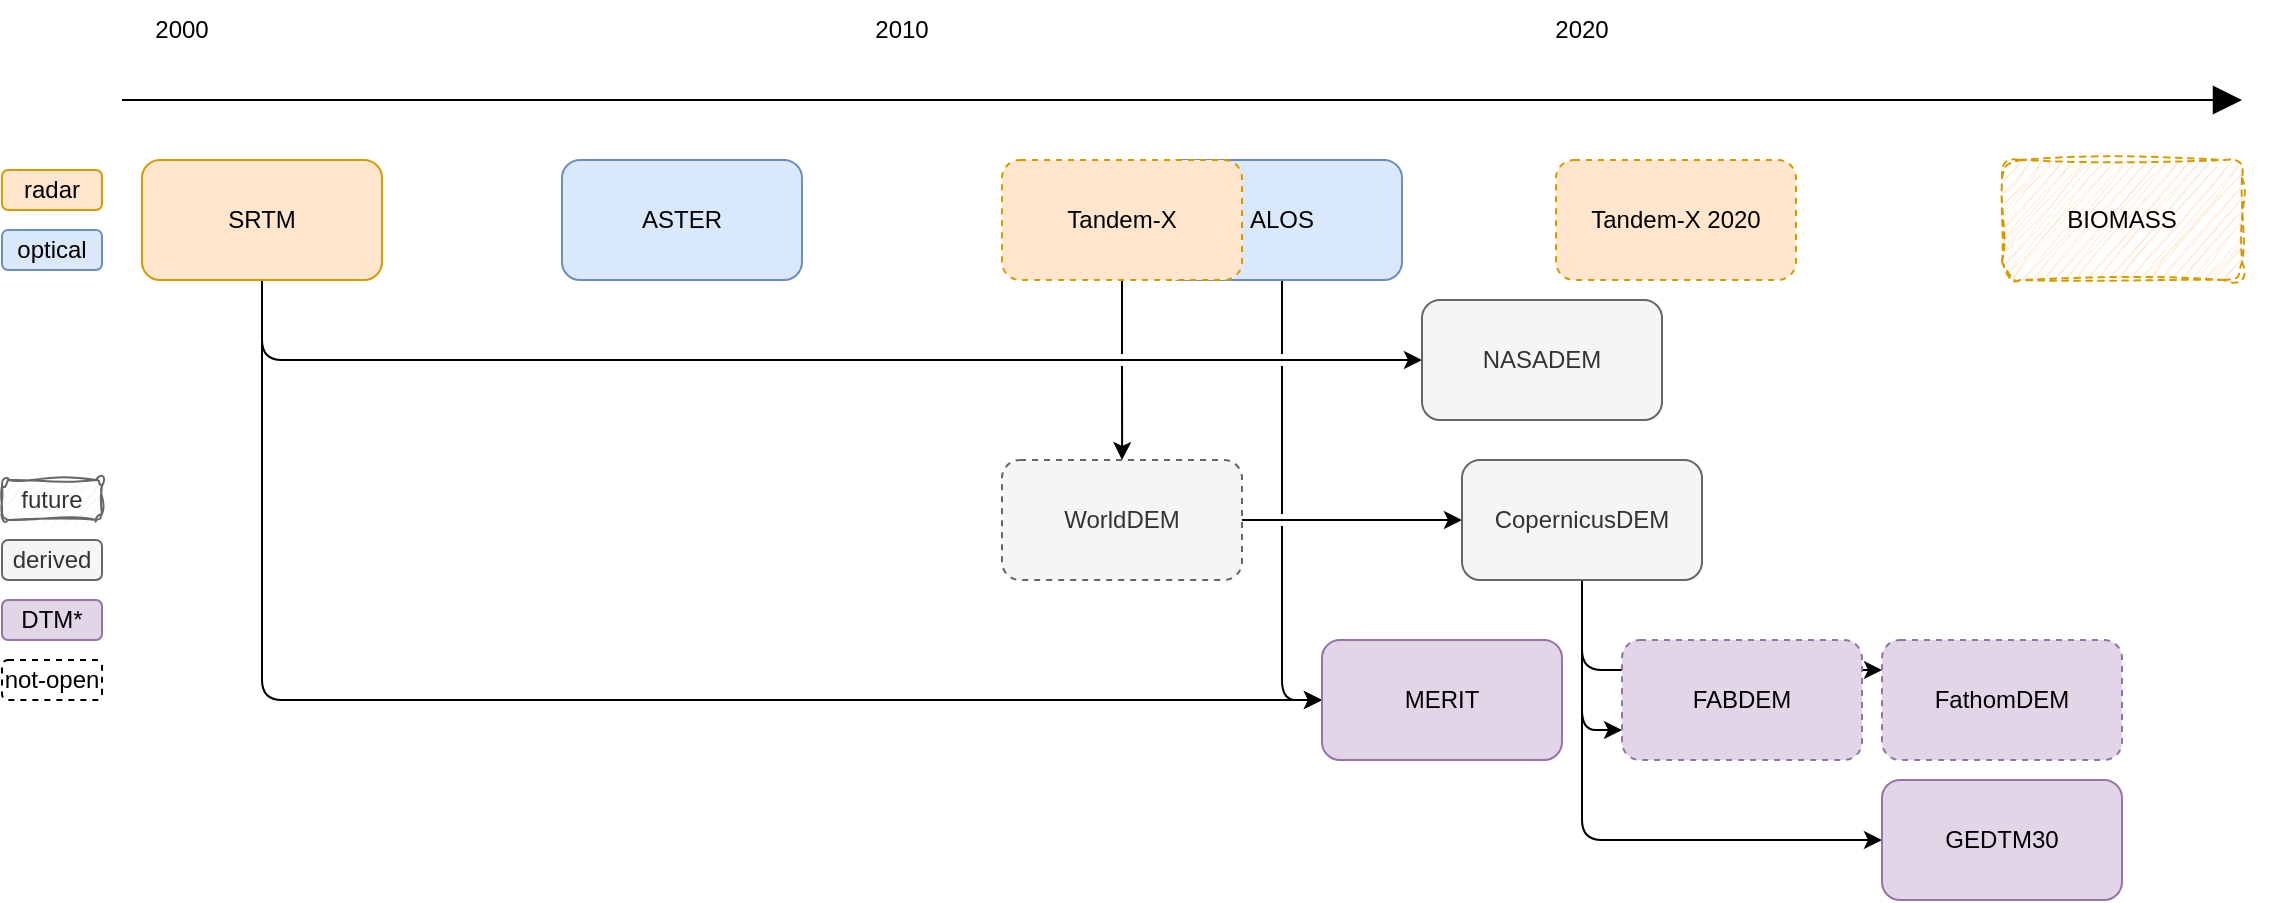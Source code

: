 <mxfile version="20.8.16" type="device"><diagram id="4yO2oWHdk7NpLijzaiH9" name="Page-1"><mxGraphModel dx="1307" dy="924" grid="1" gridSize="10" guides="1" tooltips="1" connect="1" arrows="1" fold="1" page="1" pageScale="1" pageWidth="1169" pageHeight="827" math="0" shadow="0"><root><mxCell id="0"/><mxCell id="1" parent="0"/><mxCell id="mqyQ4EtT4nm6PTfTWeVT-2" style="edgeStyle=orthogonalEdgeStyle;rounded=1;jumpStyle=gap;orthogonalLoop=1;jettySize=auto;html=1;entryX=0;entryY=0.5;entryDx=0;entryDy=0;exitX=1;exitY=0.5;exitDx=0;exitDy=0;" parent="1" source="Z9j7DHpX1piMct-lKvcV-8" target="Z9j7DHpX1piMct-lKvcV-5" edge="1"><mxGeometry relative="1" as="geometry"><mxPoint x="650" y="520" as="sourcePoint"/></mxGeometry></mxCell><mxCell id="Z9j7DHpX1piMct-lKvcV-15" style="edgeStyle=orthogonalEdgeStyle;orthogonalLoop=1;jettySize=auto;html=1;exitX=0.5;exitY=1;exitDx=0;exitDy=0;entryX=0;entryY=0.5;entryDx=0;entryDy=0;rounded=1;jumpStyle=gap;" parent="1" source="Z9j7DHpX1piMct-lKvcV-1" target="Z9j7DHpX1piMct-lKvcV-4" edge="1"><mxGeometry relative="1" as="geometry"/></mxCell><mxCell id="mqyQ4EtT4nm6PTfTWeVT-3" style="edgeStyle=orthogonalEdgeStyle;rounded=1;jumpStyle=gap;orthogonalLoop=1;jettySize=auto;html=1;exitX=0.5;exitY=1;exitDx=0;exitDy=0;entryX=0;entryY=0.5;entryDx=0;entryDy=0;" parent="1" source="Z9j7DHpX1piMct-lKvcV-3" target="Z9j7DHpX1piMct-lKvcV-7" edge="1"><mxGeometry relative="1" as="geometry"/></mxCell><mxCell id="Z9j7DHpX1piMct-lKvcV-16" style="edgeStyle=orthogonalEdgeStyle;orthogonalLoop=1;jettySize=auto;html=1;exitX=0.5;exitY=1;exitDx=0;exitDy=0;entryX=0;entryY=0.5;entryDx=0;entryDy=0;rounded=1;jumpStyle=gap;" parent="1" source="Z9j7DHpX1piMct-lKvcV-1" target="Z9j7DHpX1piMct-lKvcV-7" edge="1"><mxGeometry relative="1" as="geometry"/></mxCell><mxCell id="Z9j7DHpX1piMct-lKvcV-1" value="SRTM" style="rounded=1;whiteSpace=wrap;html=1;fillColor=#ffe6cc;strokeColor=#d79b00;" parent="1" vertex="1"><mxGeometry x="90" y="330" width="120" height="60" as="geometry"/></mxCell><mxCell id="Z9j7DHpX1piMct-lKvcV-2" value="ASTER" style="rounded=1;whiteSpace=wrap;html=1;fillColor=#dae8fc;strokeColor=#6c8ebf;" parent="1" vertex="1"><mxGeometry x="300" y="330" width="120" height="60" as="geometry"/></mxCell><mxCell id="Z9j7DHpX1piMct-lKvcV-3" value="ALOS" style="rounded=1;whiteSpace=wrap;html=1;fillColor=#dae8fc;strokeColor=#6c8ebf;" parent="1" vertex="1"><mxGeometry x="600" y="330" width="120" height="60" as="geometry"/></mxCell><mxCell id="Z9j7DHpX1piMct-lKvcV-4" value="NASADEM" style="rounded=1;whiteSpace=wrap;html=1;fillColor=#f5f5f5;fontColor=#333333;strokeColor=#666666;" parent="1" vertex="1"><mxGeometry x="730" y="400" width="120" height="60" as="geometry"/></mxCell><mxCell id="Z9j7DHpX1piMct-lKvcV-21" style="edgeStyle=orthogonalEdgeStyle;orthogonalLoop=1;jettySize=auto;html=1;exitX=0.5;exitY=1;exitDx=0;exitDy=0;entryX=0;entryY=0.75;entryDx=0;entryDy=0;rounded=1;jumpStyle=gap;" parent="1" source="Z9j7DHpX1piMct-lKvcV-5" target="Z9j7DHpX1piMct-lKvcV-6" edge="1"><mxGeometry relative="1" as="geometry"/></mxCell><mxCell id="tiUv26cAEXRPucj-SKjw-4" style="rounded=1;orthogonalLoop=1;jettySize=auto;html=1;exitX=0.5;exitY=1;exitDx=0;exitDy=0;entryX=0;entryY=0.5;entryDx=0;entryDy=0;edgeStyle=orthogonalEdgeStyle;jumpStyle=gap;" edge="1" parent="1" source="Z9j7DHpX1piMct-lKvcV-5" target="tiUv26cAEXRPucj-SKjw-2"><mxGeometry relative="1" as="geometry"/></mxCell><mxCell id="tiUv26cAEXRPucj-SKjw-5" style="edgeStyle=orthogonalEdgeStyle;sketch=0;orthogonalLoop=1;jettySize=auto;html=1;exitX=0.5;exitY=1;exitDx=0;exitDy=0;entryX=0;entryY=0.25;entryDx=0;entryDy=0;rounded=1;jumpStyle=gap;" edge="1" parent="1" source="Z9j7DHpX1piMct-lKvcV-5" target="tiUv26cAEXRPucj-SKjw-1"><mxGeometry relative="1" as="geometry"/></mxCell><mxCell id="Z9j7DHpX1piMct-lKvcV-5" value="CopernicusDEM" style="rounded=1;whiteSpace=wrap;html=1;fillColor=#f5f5f5;fontColor=#333333;strokeColor=#666666;glass=0;sketch=0;shadow=0;" parent="1" vertex="1"><mxGeometry x="750" y="480" width="120" height="60" as="geometry"/></mxCell><mxCell id="Z9j7DHpX1piMct-lKvcV-6" value="FABDEM" style="rounded=1;whiteSpace=wrap;html=1;fillColor=#e1d5e7;strokeColor=#9673a6;dashed=1;" parent="1" vertex="1"><mxGeometry x="830" y="570" width="120" height="60" as="geometry"/></mxCell><mxCell id="Z9j7DHpX1piMct-lKvcV-7" value="MERIT" style="rounded=1;whiteSpace=wrap;html=1;fillColor=#e1d5e7;strokeColor=#9673a6;" parent="1" vertex="1"><mxGeometry x="680" y="570" width="120" height="60" as="geometry"/></mxCell><mxCell id="Z9j7DHpX1piMct-lKvcV-8" value="WorldDEM" style="rounded=1;whiteSpace=wrap;html=1;fillColor=#f5f5f5;fontColor=#333333;strokeColor=#666666;dashed=1;" parent="1" vertex="1"><mxGeometry x="520" y="480" width="120" height="60" as="geometry"/></mxCell><mxCell id="Z9j7DHpX1piMct-lKvcV-19" style="edgeStyle=orthogonalEdgeStyle;orthogonalLoop=1;jettySize=auto;html=1;entryX=0.5;entryY=0;entryDx=0;entryDy=0;rounded=1;jumpStyle=gap;" parent="1" target="Z9j7DHpX1piMct-lKvcV-8" edge="1"><mxGeometry relative="1" as="geometry"><mxPoint x="580" y="390" as="sourcePoint"/><mxPoint x="580" y="480" as="targetPoint"/></mxGeometry></mxCell><mxCell id="Z9j7DHpX1piMct-lKvcV-9" value="Tandem-X" style="rounded=1;whiteSpace=wrap;html=1;fillColor=#ffe6cc;strokeColor=#d79b00;dashed=1;" parent="1" vertex="1"><mxGeometry x="520" y="330" width="120" height="60" as="geometry"/></mxCell><mxCell id="Z9j7DHpX1piMct-lKvcV-11" value="" style="endArrow=block;html=1;rounded=0;endFill=1;endSize=12;" parent="1" edge="1"><mxGeometry width="50" height="50" relative="1" as="geometry"><mxPoint x="80" y="300" as="sourcePoint"/><mxPoint x="1140" y="300" as="targetPoint"/></mxGeometry></mxCell><mxCell id="Z9j7DHpX1piMct-lKvcV-12" value="2000&lt;br&gt;" style="text;html=1;strokeColor=none;fillColor=none;align=center;verticalAlign=middle;whiteSpace=wrap;rounded=0;" parent="1" vertex="1"><mxGeometry x="80" y="250" width="60" height="30" as="geometry"/></mxCell><mxCell id="Z9j7DHpX1piMct-lKvcV-13" value="2010" style="text;html=1;strokeColor=none;fillColor=none;align=center;verticalAlign=middle;whiteSpace=wrap;rounded=0;" parent="1" vertex="1"><mxGeometry x="440" y="250" width="60" height="30" as="geometry"/></mxCell><mxCell id="Z9j7DHpX1piMct-lKvcV-14" value="2020" style="text;html=1;strokeColor=none;fillColor=none;align=center;verticalAlign=middle;whiteSpace=wrap;rounded=0;" parent="1" vertex="1"><mxGeometry x="780" y="250" width="60" height="30" as="geometry"/></mxCell><mxCell id="Z9j7DHpX1piMct-lKvcV-25" value="radar" style="rounded=1;whiteSpace=wrap;html=1;shadow=0;glass=0;sketch=0;fillColor=#ffe6cc;strokeColor=#d79b00;" parent="1" vertex="1"><mxGeometry x="20" y="335" width="50" height="20" as="geometry"/></mxCell><mxCell id="Z9j7DHpX1piMct-lKvcV-26" value="optical" style="rounded=1;whiteSpace=wrap;html=1;shadow=0;glass=0;sketch=0;fillColor=#dae8fc;strokeColor=#6c8ebf;" parent="1" vertex="1"><mxGeometry x="20" y="365" width="50" height="20" as="geometry"/></mxCell><mxCell id="Z9j7DHpX1piMct-lKvcV-28" value="derived" style="rounded=1;whiteSpace=wrap;html=1;shadow=0;glass=0;sketch=0;fillColor=#f5f5f5;fontColor=#333333;strokeColor=#666666;" parent="1" vertex="1"><mxGeometry x="20" y="520" width="50" height="20" as="geometry"/></mxCell><mxCell id="Z9j7DHpX1piMct-lKvcV-29" value="DTM*" style="rounded=1;whiteSpace=wrap;html=1;shadow=0;glass=0;sketch=0;fillColor=#e1d5e7;strokeColor=#9673a6;" parent="1" vertex="1"><mxGeometry x="20" y="550" width="50" height="20" as="geometry"/></mxCell><mxCell id="Z9j7DHpX1piMct-lKvcV-30" value="not-open" style="rounded=1;whiteSpace=wrap;html=1;shadow=0;glass=0;sketch=0;dashed=1;" parent="1" vertex="1"><mxGeometry x="20" y="580" width="50" height="20" as="geometry"/></mxCell><mxCell id="mqyQ4EtT4nm6PTfTWeVT-1" value="Tandem-X 2020" style="rounded=1;whiteSpace=wrap;html=1;fillColor=#ffe6cc;strokeColor=#d79b00;dashed=1;" parent="1" vertex="1"><mxGeometry x="797" y="330" width="120" height="60" as="geometry"/></mxCell><mxCell id="mqyQ4EtT4nm6PTfTWeVT-4" value="BIOMASS" style="rounded=1;whiteSpace=wrap;html=1;fillColor=#ffe6cc;strokeColor=#d79b00;dashed=1;fillStyle=auto;glass=0;sketch=1;curveFitting=1;jiggle=2;" parent="1" vertex="1"><mxGeometry x="1020" y="330" width="120" height="60" as="geometry"/></mxCell><mxCell id="tiUv26cAEXRPucj-SKjw-1" value="FathomDEM" style="rounded=1;whiteSpace=wrap;html=1;fillColor=#e1d5e7;strokeColor=#9673a6;dashed=1;" vertex="1" parent="1"><mxGeometry x="960" y="570" width="120" height="60" as="geometry"/></mxCell><mxCell id="tiUv26cAEXRPucj-SKjw-2" value="GEDTM30" style="rounded=1;whiteSpace=wrap;html=1;fillColor=#e1d5e7;strokeColor=#9673a6;" vertex="1" parent="1"><mxGeometry x="960" y="640" width="120" height="60" as="geometry"/></mxCell><mxCell id="tiUv26cAEXRPucj-SKjw-6" value="future" style="rounded=1;whiteSpace=wrap;html=1;shadow=0;glass=0;sketch=1;fillColor=#f5f5f5;fontColor=#333333;strokeColor=#666666;curveFitting=1;jiggle=2;" vertex="1" parent="1"><mxGeometry x="20" y="490" width="50" height="20" as="geometry"/></mxCell></root></mxGraphModel></diagram></mxfile>